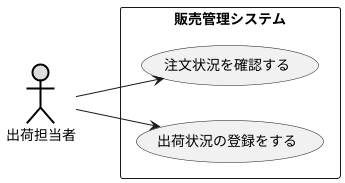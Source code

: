 @startuml 演習2-5
left to right direction
actor 出荷担当者 #DDDDDD;line:black;line.bold;
rectangle 販売管理システム{
    usecase 注文状況を確認する 
    usecase 出荷状況の登録をする 
}
出荷担当者 --> 注文状況を確認する
出荷担当者 --> 出荷状況の登録をする
@enduml